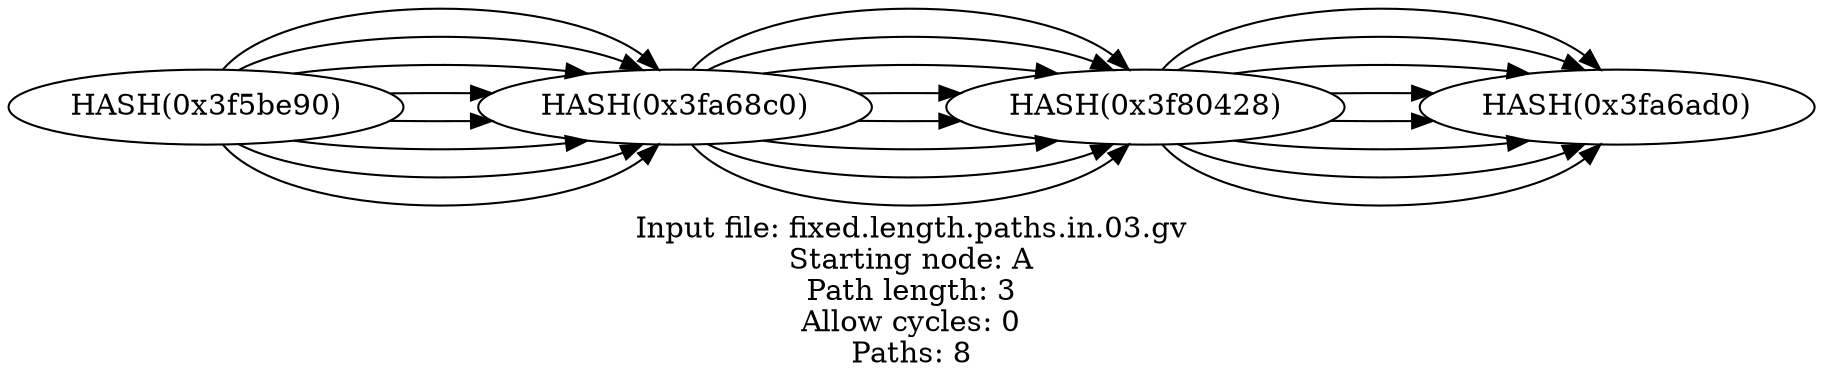 digraph fixed_length_paths
{
	label = "Input file: fixed.length.paths.in.03.gv\nStarting node: A\nPath length: 3\nAllow cycles: 0\nPaths: 8" rankdir = LR

	"A" [label = "HASH(0x405c2b8)"]
	"B" [label = "HASH(0x420cad0)"]
	"C" [label = "HASH(0x3fbfb20)"]
	"D" [label = "HASH(0x4034840)"]
	"A" [label = "HASH(0x4010138)"]
	"B" [label = "HASH(0x41c9870)"]
	"C" [label = "HASH(0x41c8e28)"]
	"D" [label = "HASH(0x41728b0)"]
	"A" [label = "HASH(0x4033c20)"]
	"B" [label = "HASH(0x3fcb9e0)"]
	"C" [label = "HASH(0x3ff6de8)"]
	"D" [label = "HASH(0x40012e8)"]
	"A" [label = "HASH(0x3f7fd80)"]
	"B" [label = "HASH(0x4034d08)"]
	"C" [label = "HASH(0x3fc8710)"]
	"D" [label = "HASH(0x3faaf98)"]
	"A" [label = "HASH(0x3faae00)"]
	"B" [label = "HASH(0x3f61d90)"]
	"C" [label = "HASH(0x401ca00)"]
	"D" [label = "HASH(0x3fcb5c0)"]
	"A" [label = "HASH(0x3ff6b90)"]
	"B" [label = "HASH(0x3f5e720)"]
	"C" [label = "HASH(0x401ca30)"]
	"D" [label = "HASH(0x3ebbd48)"]
	"A" [label = "HASH(0x3fcbf50)"]
	"B" [label = "HASH(0x3fa6bc0)"]
	"C" [label = "HASH(0x3ec11c0)"]
	"D" [label = "HASH(0x3f482d0)"]
	"A" [label = "HASH(0x3f5be90)"]
	"B" [label = "HASH(0x3fa68c0)"]
	"C" [label = "HASH(0x3f80428)"]
	"D" [label = "HASH(0x3fa6ad0)"]

	"A"  ->  "B"  ->  "C"  ->  "D"
	"A"  ->  "B"  ->  "C"  ->  "D"
	"A"  ->  "B"  ->  "C"  ->  "D"
	"A"  ->  "B"  ->  "C"  ->  "D"
	"A"  ->  "B"  ->  "C"  ->  "D"
	"A"  ->  "B"  ->  "C"  ->  "D"
	"A"  ->  "B"  ->  "C"  ->  "D"
	"A"  ->  "B"  ->  "C"  ->  "D"
}
